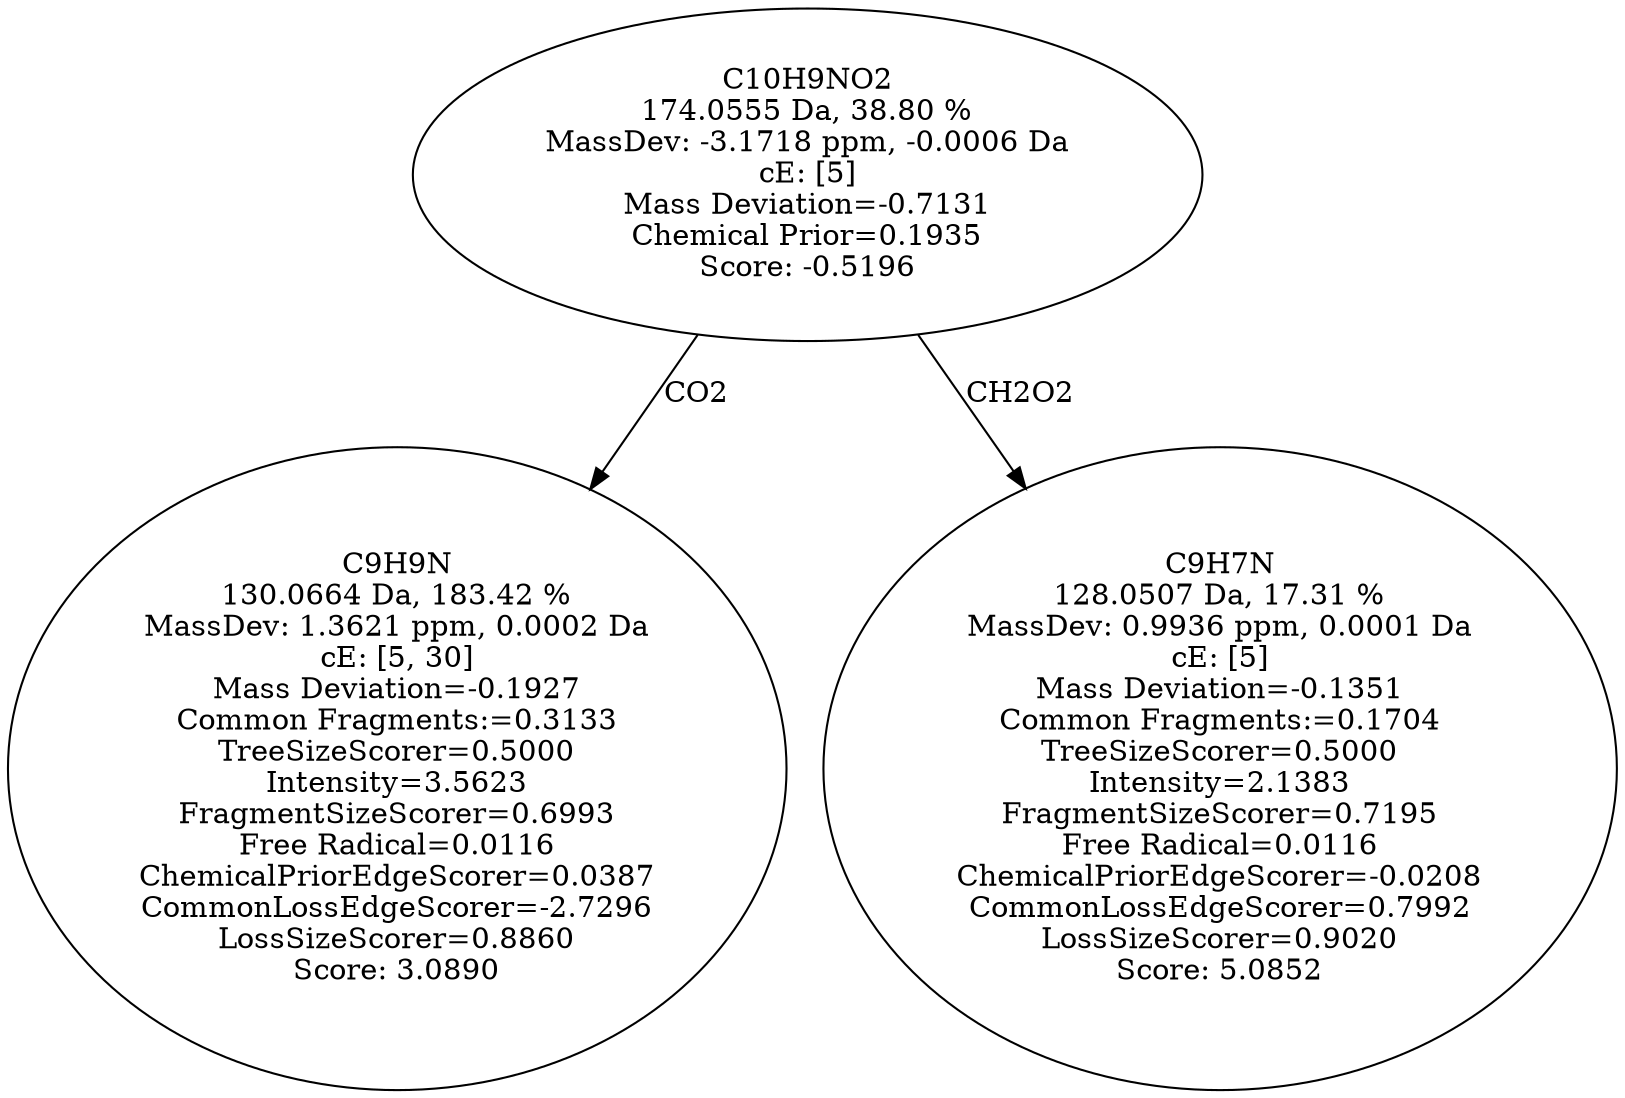 strict digraph {
v1 [label="C9H9N\n130.0664 Da, 183.42 %\nMassDev: 1.3621 ppm, 0.0002 Da\ncE: [5, 30]\nMass Deviation=-0.1927\nCommon Fragments:=0.3133\nTreeSizeScorer=0.5000\nIntensity=3.5623\nFragmentSizeScorer=0.6993\nFree Radical=0.0116\nChemicalPriorEdgeScorer=0.0387\nCommonLossEdgeScorer=-2.7296\nLossSizeScorer=0.8860\nScore: 3.0890"];
v2 [label="C9H7N\n128.0507 Da, 17.31 %\nMassDev: 0.9936 ppm, 0.0001 Da\ncE: [5]\nMass Deviation=-0.1351\nCommon Fragments:=0.1704\nTreeSizeScorer=0.5000\nIntensity=2.1383\nFragmentSizeScorer=0.7195\nFree Radical=0.0116\nChemicalPriorEdgeScorer=-0.0208\nCommonLossEdgeScorer=0.7992\nLossSizeScorer=0.9020\nScore: 5.0852"];
v3 [label="C10H9NO2\n174.0555 Da, 38.80 %\nMassDev: -3.1718 ppm, -0.0006 Da\ncE: [5]\nMass Deviation=-0.7131\nChemical Prior=0.1935\nScore: -0.5196"];
v3 -> v1 [label="CO2"];
v3 -> v2 [label="CH2O2"];
}